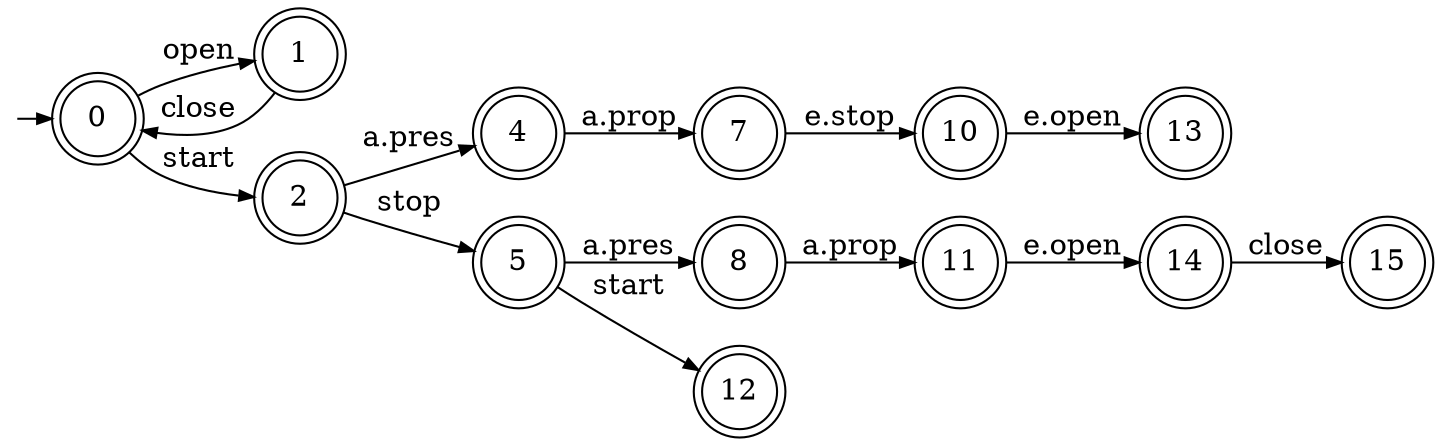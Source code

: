digraph "0"{
  graph [pack=true rankdir=LR ranksep=0 margin=0];
  node [shape=doublecircle color=black width=0.5 height=0.5 fixedsize=true]
  edge [arrowsize=0.7]

  zz [label="" color="white" fillcolor="white" shape="circle" style="filled" 
      width=0.05 height=0.05 fixedsize=true ];
  zz -> 0 [label=""];

  "0" []
  "1" []
  "2" []
  "4" []
  "5" []
  "7" []
  "8" []
  "10" []
  "11" []
  "12" []
  "13" []
  "14" []
  "15" []

  "0" -> "1" [ label="open"]
  "0" -> "2" [ label="start"]
  "1" -> "0" [ label="close"]
  "2" -> "4" [ label="a.pres"]
  "2" -> "5" [ label="stop"]
  "4" -> "7" [ label="a.prop"]
  "5" -> "8" [ label="a.pres"]
  "7" -> "10" [ label="e.stop"]
  "8" -> "11" [ label="a.prop"]
  "5" -> "12" [ label="start"]
  "10" -> "13" [ label="e.open"]
  "11" -> "14" [ label="e.open"]
  "14" -> "15" [ label="close"]
}
